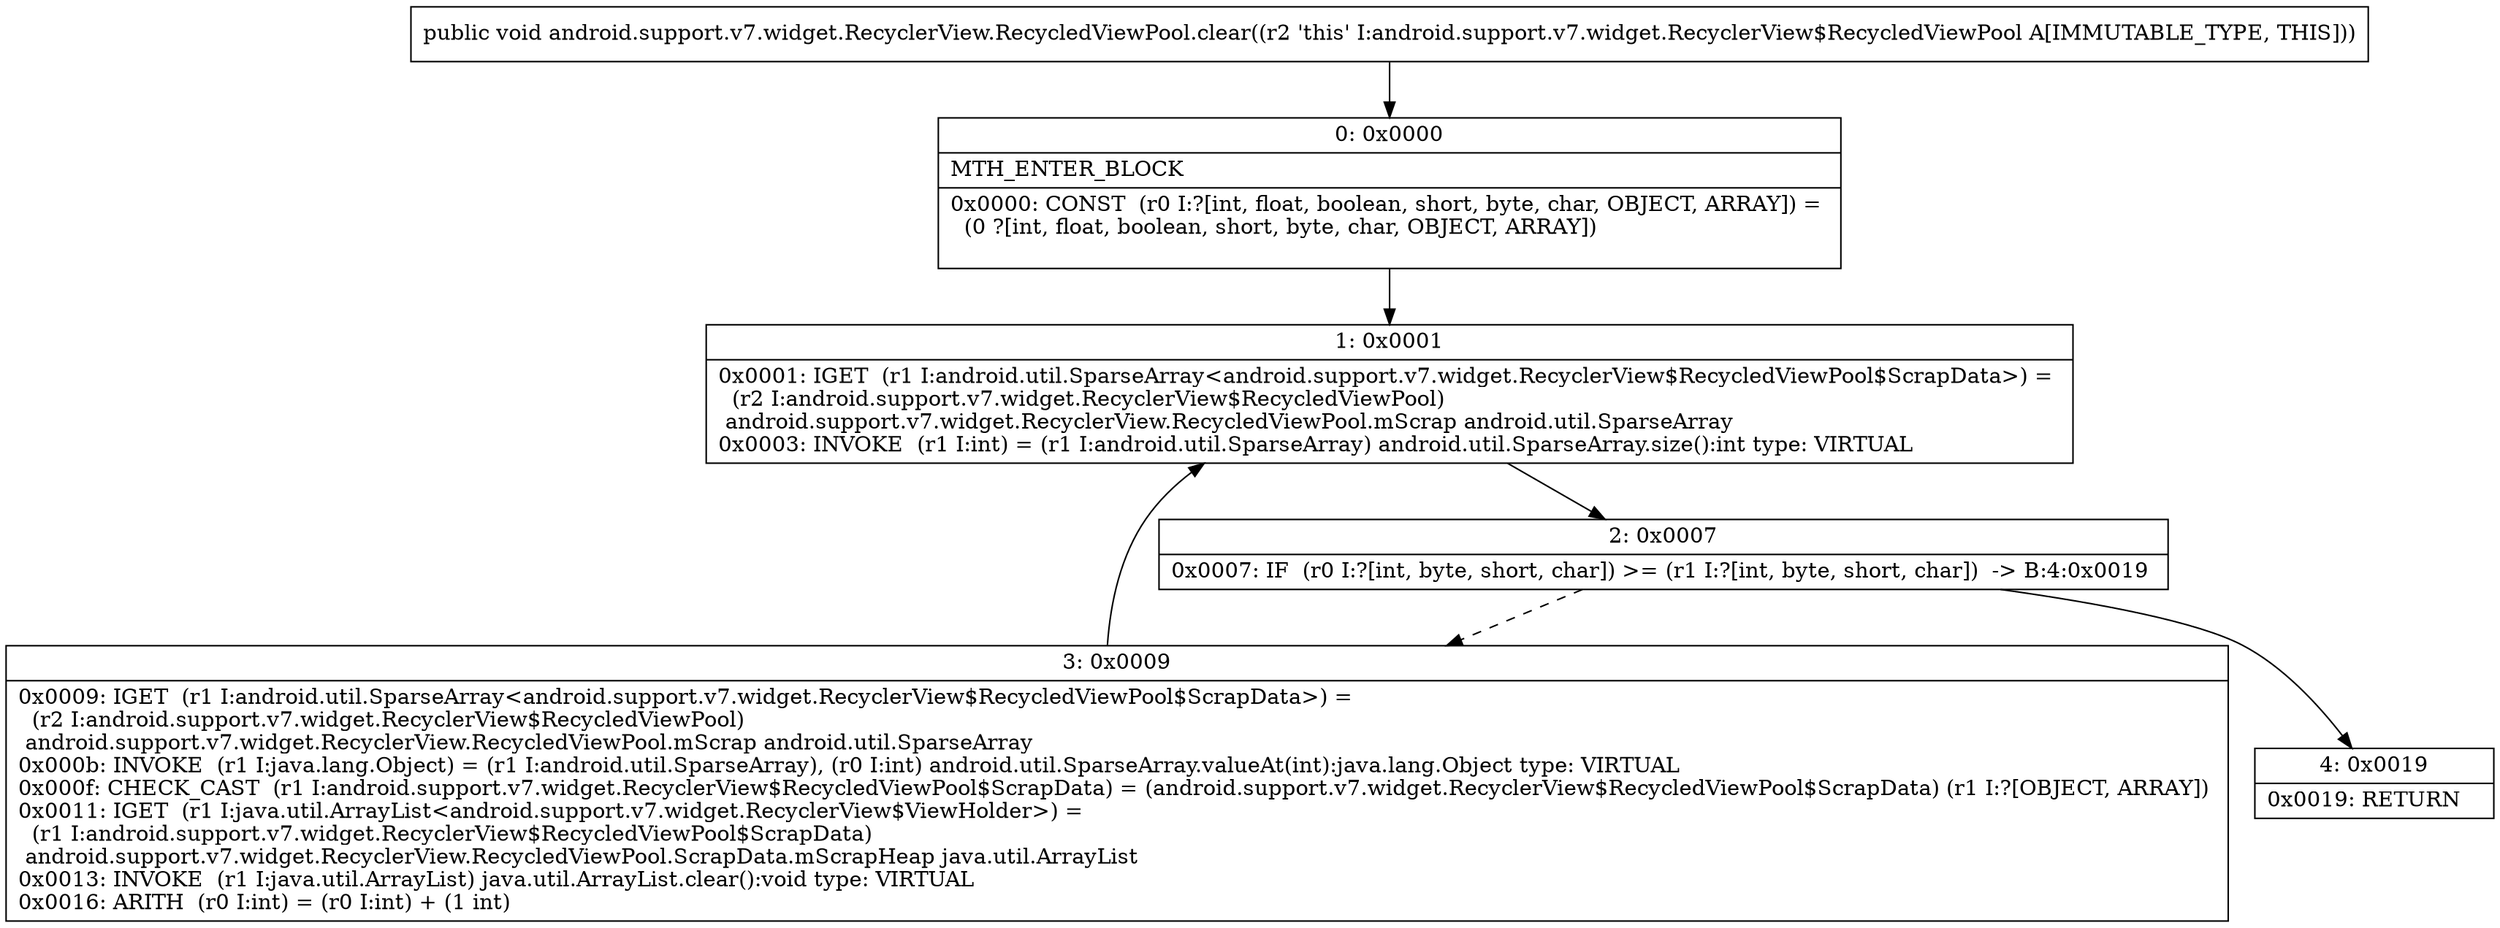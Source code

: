digraph "CFG forandroid.support.v7.widget.RecyclerView.RecycledViewPool.clear()V" {
Node_0 [shape=record,label="{0\:\ 0x0000|MTH_ENTER_BLOCK\l|0x0000: CONST  (r0 I:?[int, float, boolean, short, byte, char, OBJECT, ARRAY]) = \l  (0 ?[int, float, boolean, short, byte, char, OBJECT, ARRAY])\l \l}"];
Node_1 [shape=record,label="{1\:\ 0x0001|0x0001: IGET  (r1 I:android.util.SparseArray\<android.support.v7.widget.RecyclerView$RecycledViewPool$ScrapData\>) = \l  (r2 I:android.support.v7.widget.RecyclerView$RecycledViewPool)\l android.support.v7.widget.RecyclerView.RecycledViewPool.mScrap android.util.SparseArray \l0x0003: INVOKE  (r1 I:int) = (r1 I:android.util.SparseArray) android.util.SparseArray.size():int type: VIRTUAL \l}"];
Node_2 [shape=record,label="{2\:\ 0x0007|0x0007: IF  (r0 I:?[int, byte, short, char]) \>= (r1 I:?[int, byte, short, char])  \-\> B:4:0x0019 \l}"];
Node_3 [shape=record,label="{3\:\ 0x0009|0x0009: IGET  (r1 I:android.util.SparseArray\<android.support.v7.widget.RecyclerView$RecycledViewPool$ScrapData\>) = \l  (r2 I:android.support.v7.widget.RecyclerView$RecycledViewPool)\l android.support.v7.widget.RecyclerView.RecycledViewPool.mScrap android.util.SparseArray \l0x000b: INVOKE  (r1 I:java.lang.Object) = (r1 I:android.util.SparseArray), (r0 I:int) android.util.SparseArray.valueAt(int):java.lang.Object type: VIRTUAL \l0x000f: CHECK_CAST  (r1 I:android.support.v7.widget.RecyclerView$RecycledViewPool$ScrapData) = (android.support.v7.widget.RecyclerView$RecycledViewPool$ScrapData) (r1 I:?[OBJECT, ARRAY]) \l0x0011: IGET  (r1 I:java.util.ArrayList\<android.support.v7.widget.RecyclerView$ViewHolder\>) = \l  (r1 I:android.support.v7.widget.RecyclerView$RecycledViewPool$ScrapData)\l android.support.v7.widget.RecyclerView.RecycledViewPool.ScrapData.mScrapHeap java.util.ArrayList \l0x0013: INVOKE  (r1 I:java.util.ArrayList) java.util.ArrayList.clear():void type: VIRTUAL \l0x0016: ARITH  (r0 I:int) = (r0 I:int) + (1 int) \l}"];
Node_4 [shape=record,label="{4\:\ 0x0019|0x0019: RETURN   \l}"];
MethodNode[shape=record,label="{public void android.support.v7.widget.RecyclerView.RecycledViewPool.clear((r2 'this' I:android.support.v7.widget.RecyclerView$RecycledViewPool A[IMMUTABLE_TYPE, THIS])) }"];
MethodNode -> Node_0;
Node_0 -> Node_1;
Node_1 -> Node_2;
Node_2 -> Node_3[style=dashed];
Node_2 -> Node_4;
Node_3 -> Node_1;
}

